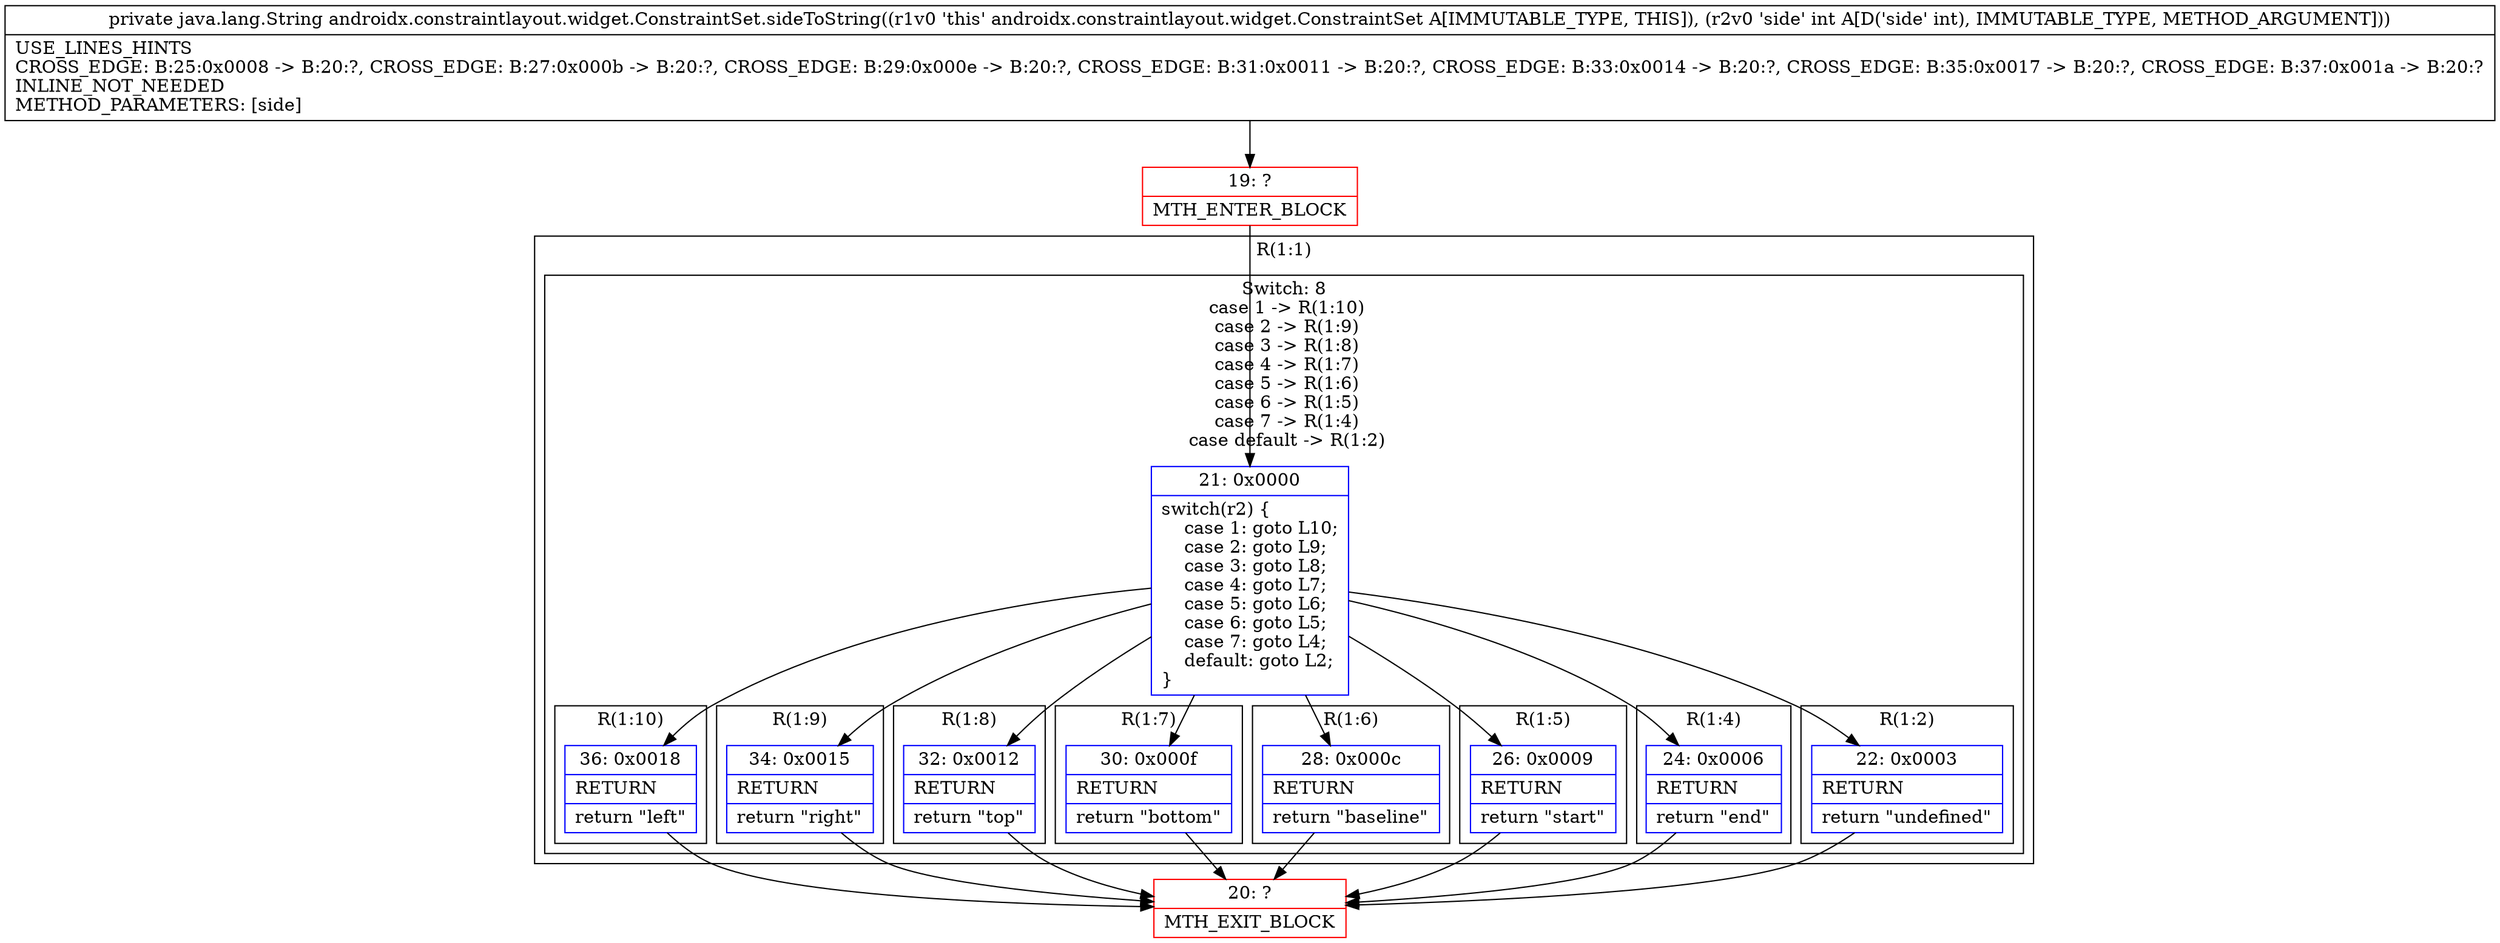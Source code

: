 digraph "CFG forandroidx.constraintlayout.widget.ConstraintSet.sideToString(I)Ljava\/lang\/String;" {
subgraph cluster_Region_1778231716 {
label = "R(1:1)";
node [shape=record,color=blue];
subgraph cluster_SwitchRegion_1485191418 {
label = "Switch: 8
 case 1 -> R(1:10)
 case 2 -> R(1:9)
 case 3 -> R(1:8)
 case 4 -> R(1:7)
 case 5 -> R(1:6)
 case 6 -> R(1:5)
 case 7 -> R(1:4)
 case default -> R(1:2)";
node [shape=record,color=blue];
Node_21 [shape=record,label="{21\:\ 0x0000|switch(r2) \{\l    case 1: goto L10;\l    case 2: goto L9;\l    case 3: goto L8;\l    case 4: goto L7;\l    case 5: goto L6;\l    case 6: goto L5;\l    case 7: goto L4;\l    default: goto L2;\l\}\l}"];
subgraph cluster_Region_1065183485 {
label = "R(1:10)";
node [shape=record,color=blue];
Node_36 [shape=record,label="{36\:\ 0x0018|RETURN\l|return \"left\"\l}"];
}
subgraph cluster_Region_966183863 {
label = "R(1:9)";
node [shape=record,color=blue];
Node_34 [shape=record,label="{34\:\ 0x0015|RETURN\l|return \"right\"\l}"];
}
subgraph cluster_Region_1025697192 {
label = "R(1:8)";
node [shape=record,color=blue];
Node_32 [shape=record,label="{32\:\ 0x0012|RETURN\l|return \"top\"\l}"];
}
subgraph cluster_Region_1418353438 {
label = "R(1:7)";
node [shape=record,color=blue];
Node_30 [shape=record,label="{30\:\ 0x000f|RETURN\l|return \"bottom\"\l}"];
}
subgraph cluster_Region_6614002 {
label = "R(1:6)";
node [shape=record,color=blue];
Node_28 [shape=record,label="{28\:\ 0x000c|RETURN\l|return \"baseline\"\l}"];
}
subgraph cluster_Region_262161210 {
label = "R(1:5)";
node [shape=record,color=blue];
Node_26 [shape=record,label="{26\:\ 0x0009|RETURN\l|return \"start\"\l}"];
}
subgraph cluster_Region_621148355 {
label = "R(1:4)";
node [shape=record,color=blue];
Node_24 [shape=record,label="{24\:\ 0x0006|RETURN\l|return \"end\"\l}"];
}
subgraph cluster_Region_592512470 {
label = "R(1:2)";
node [shape=record,color=blue];
Node_22 [shape=record,label="{22\:\ 0x0003|RETURN\l|return \"undefined\"\l}"];
}
}
}
Node_19 [shape=record,color=red,label="{19\:\ ?|MTH_ENTER_BLOCK\l}"];
Node_20 [shape=record,color=red,label="{20\:\ ?|MTH_EXIT_BLOCK\l}"];
MethodNode[shape=record,label="{private java.lang.String androidx.constraintlayout.widget.ConstraintSet.sideToString((r1v0 'this' androidx.constraintlayout.widget.ConstraintSet A[IMMUTABLE_TYPE, THIS]), (r2v0 'side' int A[D('side' int), IMMUTABLE_TYPE, METHOD_ARGUMENT]))  | USE_LINES_HINTS\lCROSS_EDGE: B:25:0x0008 \-\> B:20:?, CROSS_EDGE: B:27:0x000b \-\> B:20:?, CROSS_EDGE: B:29:0x000e \-\> B:20:?, CROSS_EDGE: B:31:0x0011 \-\> B:20:?, CROSS_EDGE: B:33:0x0014 \-\> B:20:?, CROSS_EDGE: B:35:0x0017 \-\> B:20:?, CROSS_EDGE: B:37:0x001a \-\> B:20:?\lINLINE_NOT_NEEDED\lMETHOD_PARAMETERS: [side]\l}"];
MethodNode -> Node_19;Node_21 -> Node_22;
Node_21 -> Node_24;
Node_21 -> Node_26;
Node_21 -> Node_28;
Node_21 -> Node_30;
Node_21 -> Node_32;
Node_21 -> Node_34;
Node_21 -> Node_36;
Node_36 -> Node_20;
Node_34 -> Node_20;
Node_32 -> Node_20;
Node_30 -> Node_20;
Node_28 -> Node_20;
Node_26 -> Node_20;
Node_24 -> Node_20;
Node_22 -> Node_20;
Node_19 -> Node_21;
}

